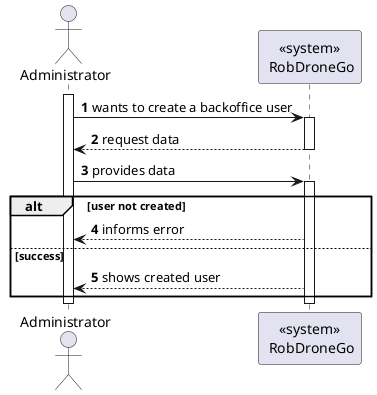 @startuml
autonumber

actor "Administrator" as usr

participant "<<system>>\n RobDroneGo" as sys

activate usr
    usr -> sys : wants to create a backoffice user
    activate sys
        sys --> usr : request data
    deactivate sys

    usr -> sys : provides data
    activate sys
        alt user not created
            sys --> usr : informs error
        else success
            sys --> usr : shows created user
        end
    deactivate sys
deactivate usr

@enduml
